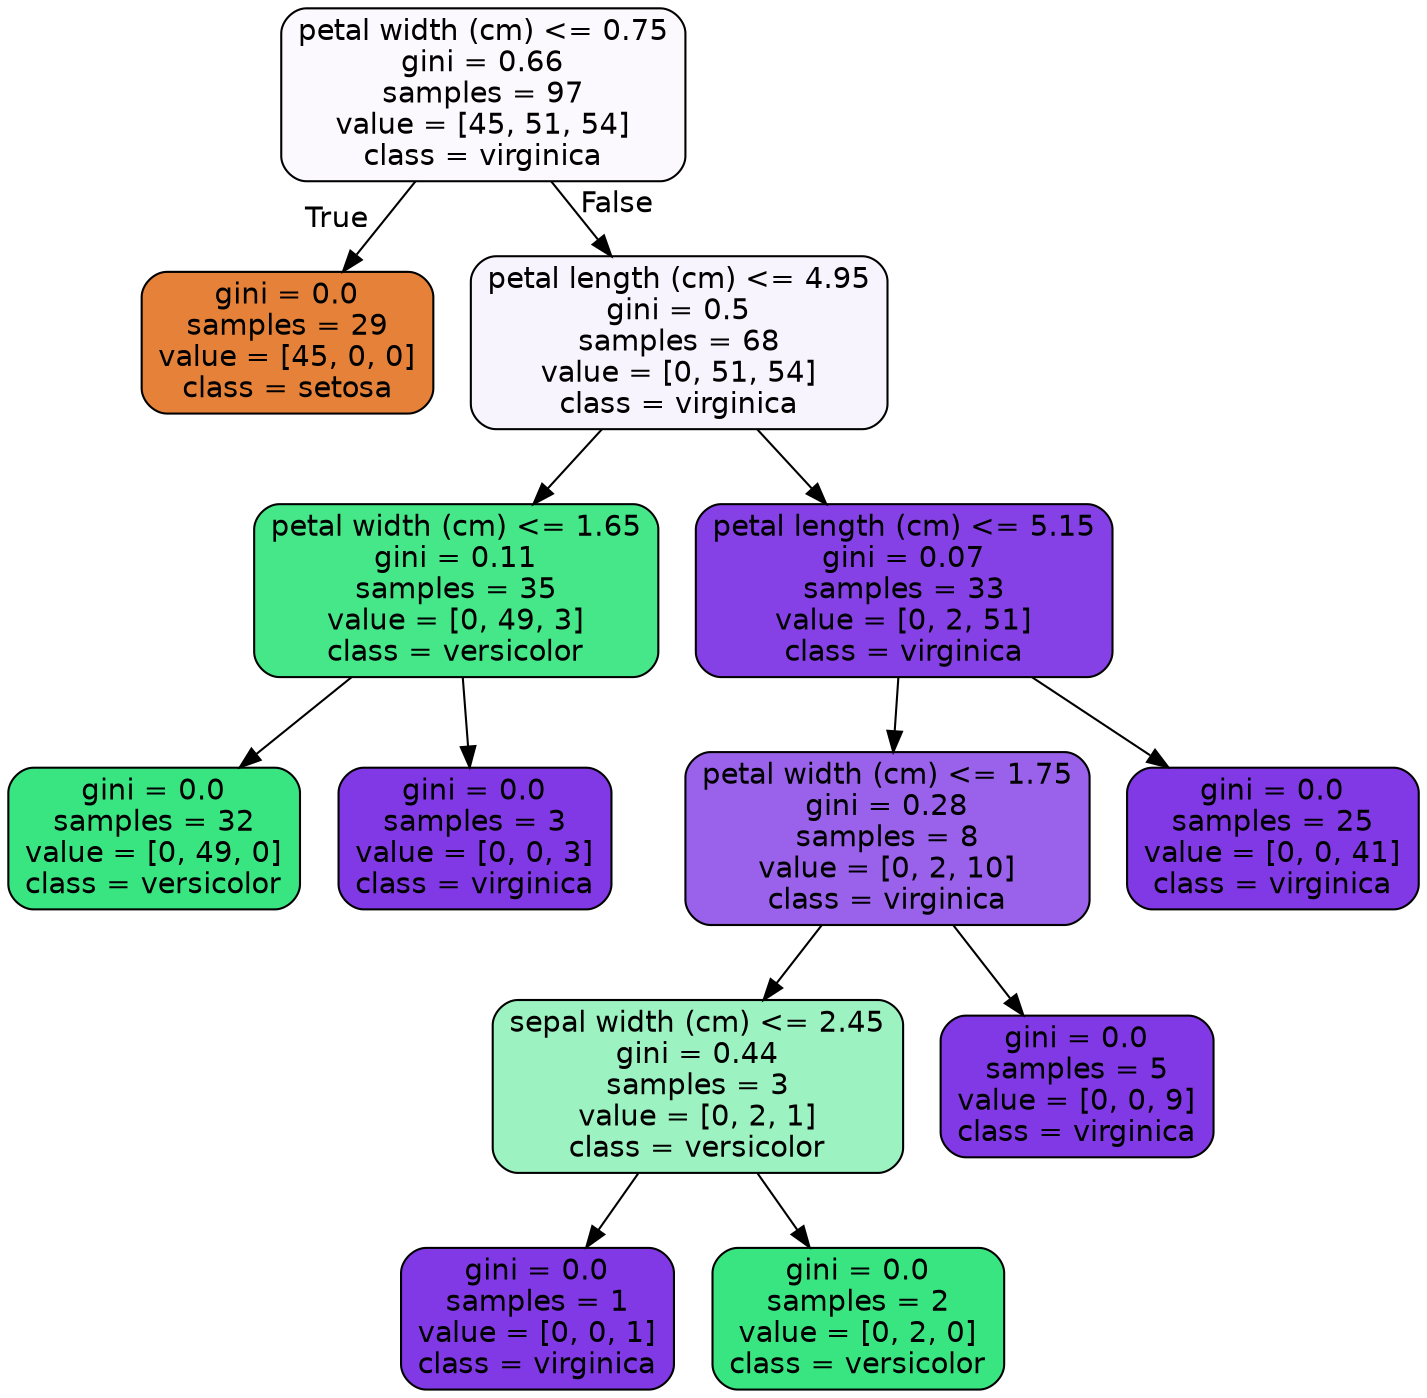 digraph Tree {
node [shape=box, style="filled, rounded", color="black", fontname="helvetica"] ;
edge [fontname="helvetica"] ;
0 [label="petal width (cm) <= 0.75\ngini = 0.66\nsamples = 97\nvalue = [45, 51, 54]\nclass = virginica", fillcolor="#fbf9fe"] ;
1 [label="gini = 0.0\nsamples = 29\nvalue = [45, 0, 0]\nclass = setosa", fillcolor="#e58139"] ;
0 -> 1 [labeldistance=2.5, labelangle=45, headlabel="True"] ;
2 [label="petal length (cm) <= 4.95\ngini = 0.5\nsamples = 68\nvalue = [0, 51, 54]\nclass = virginica", fillcolor="#f8f4fe"] ;
0 -> 2 [labeldistance=2.5, labelangle=-45, headlabel="False"] ;
3 [label="petal width (cm) <= 1.65\ngini = 0.11\nsamples = 35\nvalue = [0, 49, 3]\nclass = versicolor", fillcolor="#45e789"] ;
2 -> 3 ;
4 [label="gini = 0.0\nsamples = 32\nvalue = [0, 49, 0]\nclass = versicolor", fillcolor="#39e581"] ;
3 -> 4 ;
5 [label="gini = 0.0\nsamples = 3\nvalue = [0, 0, 3]\nclass = virginica", fillcolor="#8139e5"] ;
3 -> 5 ;
6 [label="petal length (cm) <= 5.15\ngini = 0.07\nsamples = 33\nvalue = [0, 2, 51]\nclass = virginica", fillcolor="#8641e6"] ;
2 -> 6 ;
7 [label="petal width (cm) <= 1.75\ngini = 0.28\nsamples = 8\nvalue = [0, 2, 10]\nclass = virginica", fillcolor="#9a61ea"] ;
6 -> 7 ;
8 [label="sepal width (cm) <= 2.45\ngini = 0.44\nsamples = 3\nvalue = [0, 2, 1]\nclass = versicolor", fillcolor="#9cf2c0"] ;
7 -> 8 ;
9 [label="gini = 0.0\nsamples = 1\nvalue = [0, 0, 1]\nclass = virginica", fillcolor="#8139e5"] ;
8 -> 9 ;
10 [label="gini = 0.0\nsamples = 2\nvalue = [0, 2, 0]\nclass = versicolor", fillcolor="#39e581"] ;
8 -> 10 ;
11 [label="gini = 0.0\nsamples = 5\nvalue = [0, 0, 9]\nclass = virginica", fillcolor="#8139e5"] ;
7 -> 11 ;
12 [label="gini = 0.0\nsamples = 25\nvalue = [0, 0, 41]\nclass = virginica", fillcolor="#8139e5"] ;
6 -> 12 ;
}